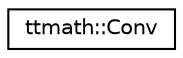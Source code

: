 digraph "Graphical Class Hierarchy"
{
 // LATEX_PDF_SIZE
  edge [fontname="Helvetica",fontsize="10",labelfontname="Helvetica",labelfontsize="10"];
  node [fontname="Helvetica",fontsize="10",shape=record];
  rankdir="LR";
  Node0 [label="ttmath::Conv",height=0.2,width=0.4,color="black", fillcolor="white", style="filled",URL="$structttmath_1_1_conv.html",tooltip=" "];
}
